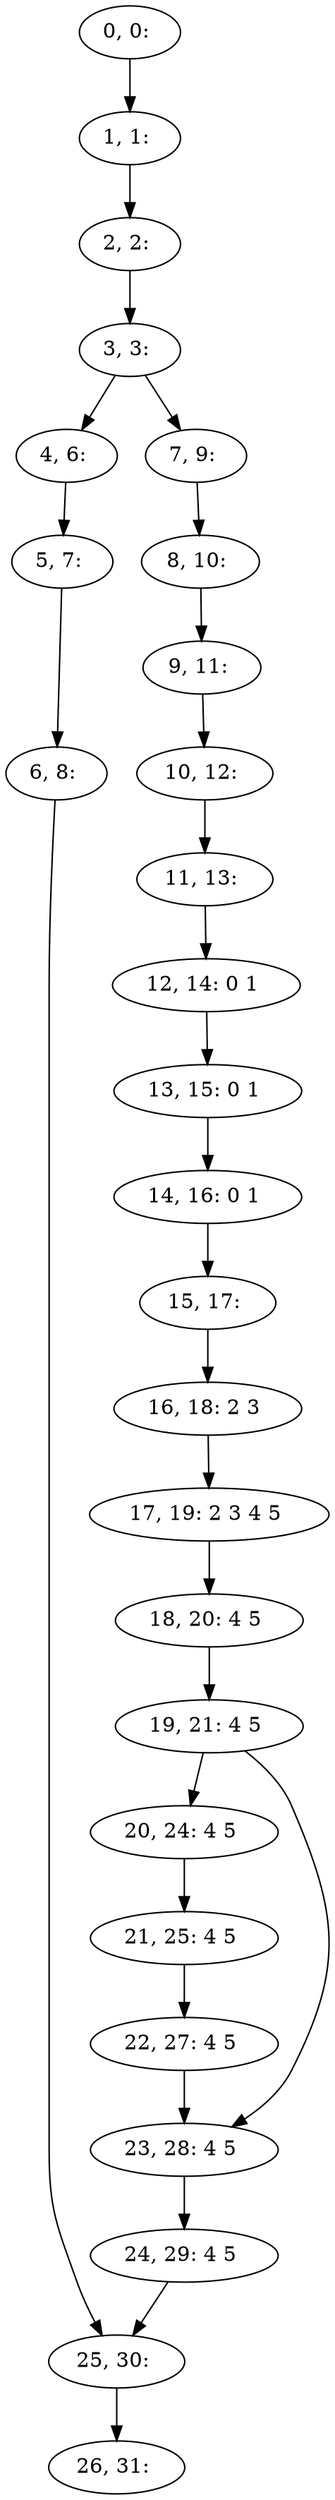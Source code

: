 digraph G {
0[label="0, 0: "];
1[label="1, 1: "];
2[label="2, 2: "];
3[label="3, 3: "];
4[label="4, 6: "];
5[label="5, 7: "];
6[label="6, 8: "];
7[label="7, 9: "];
8[label="8, 10: "];
9[label="9, 11: "];
10[label="10, 12: "];
11[label="11, 13: "];
12[label="12, 14: 0 1 "];
13[label="13, 15: 0 1 "];
14[label="14, 16: 0 1 "];
15[label="15, 17: "];
16[label="16, 18: 2 3 "];
17[label="17, 19: 2 3 4 5 "];
18[label="18, 20: 4 5 "];
19[label="19, 21: 4 5 "];
20[label="20, 24: 4 5 "];
21[label="21, 25: 4 5 "];
22[label="22, 27: 4 5 "];
23[label="23, 28: 4 5 "];
24[label="24, 29: 4 5 "];
25[label="25, 30: "];
26[label="26, 31: "];
0->1 ;
1->2 ;
2->3 ;
3->4 ;
3->7 ;
4->5 ;
5->6 ;
6->25 ;
7->8 ;
8->9 ;
9->10 ;
10->11 ;
11->12 ;
12->13 ;
13->14 ;
14->15 ;
15->16 ;
16->17 ;
17->18 ;
18->19 ;
19->20 ;
19->23 ;
20->21 ;
21->22 ;
22->23 ;
23->24 ;
24->25 ;
25->26 ;
}
